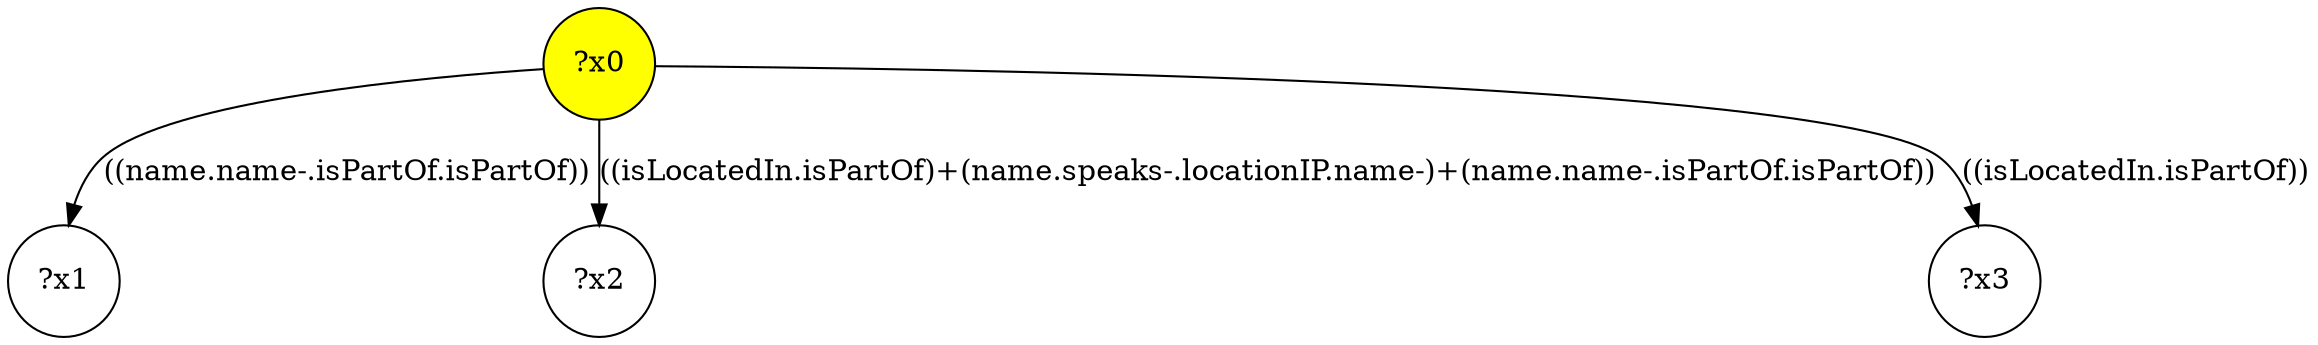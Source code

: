 digraph g {
	x0 [fillcolor="yellow", style="filled," shape=circle, label="?x0"];
	x1 [shape=circle, label="?x1"];
	x0 -> x1 [label="((name.name-.isPartOf.isPartOf))"];
	x2 [shape=circle, label="?x2"];
	x0 -> x2 [label="((isLocatedIn.isPartOf)+(name.speaks-.locationIP.name-)+(name.name-.isPartOf.isPartOf))"];
	x3 [shape=circle, label="?x3"];
	x0 -> x3 [label="((isLocatedIn.isPartOf))"];
}

